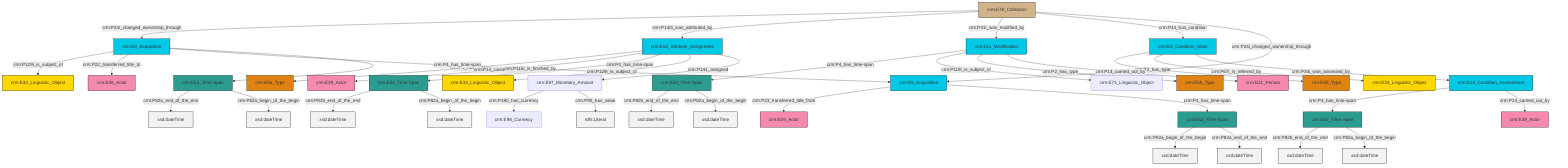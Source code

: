 graph TD
classDef Literal fill:#f2f2f2,stroke:#000000;
classDef CRM_Entity fill:#FFFFFF,stroke:#000000;
classDef Temporal_Entity fill:#00C9E6, stroke:#000000;
classDef Type fill:#E18312, stroke:#000000;
classDef Time-Span fill:#2C9C91, stroke:#000000;
classDef Appellation fill:#FFEB7F, stroke:#000000;
classDef Place fill:#008836, stroke:#000000;
classDef Persistent_Item fill:#B266B2, stroke:#000000;
classDef Conceptual_Object fill:#FFD700, stroke:#000000;
classDef Physical_Thing fill:#D2B48C, stroke:#000000;
classDef Actor fill:#f58aad, stroke:#000000;
classDef PC_Classes fill:#4ce600, stroke:#000000;
classDef Multi fill:#cccccc,stroke:#000000;

2["crm:E52_Time-Span"]:::Time-Span -->|crm:P82a_begin_of_the_begin| 3[xsd:dateTime]:::Literal
4["crm:E52_Time-Span"]:::Time-Span -->|crm:P82b_end_of_the_end| 5[xsd:dateTime]:::Literal
6["crm:E3_Condition_State"]:::Temporal_Entity -->|crm:P2_has_type| 7["crm:E55_Type"]:::Type
8["crm:E11_Modification"]:::Temporal_Entity -->|crm:P4_has_time-span| 9["crm:E52_Time-Span"]:::Time-Span
10["crm:E78_Collection"]:::Physical_Thing -->|crm:P24i_changed_ownership_through| 11["crm:E8_Acquisition"]:::Temporal_Entity
8["crm:E11_Modification"]:::Temporal_Entity -->|crm:P119i_is_subject_of| 14["crm:E73_Linguistic_Object"]:::Default
11["crm:E8_Acquisition"]:::Temporal_Entity -->|crm:P129i_is_subject_of| 15["crm:E33_Linguistic_Object"]:::Conceptual_Object
10["crm:E78_Collection"]:::Physical_Thing -->|crm:P140i_was_attributed_by| 16["crm:E13_Attribute_Assignment"]:::Temporal_Entity
10["crm:E78_Collection"]:::Physical_Thing -->|crm:P31i_was_modified_by| 8["crm:E11_Modification"]:::Temporal_Entity
23["crm:E14_Condition_Assessment"]:::Temporal_Entity -->|crm:P4_has_time-span| 24["crm:E52_Time-Span"]:::Time-Span
8["crm:E11_Modification"]:::Temporal_Entity -->|crm:P2_has_type| 25["crm:E55_Type"]:::Type
8["crm:E11_Modification"]:::Temporal_Entity -->|crm:P14_carried_out_by| 26["crm:E21_Person"]:::Actor
16["crm:E13_Attribute_Assignment"]:::Temporal_Entity -->|crm:P2_has_type| 28["crm:E55_Type"]:::Type
11["crm:E8_Acquisition"]:::Temporal_Entity -->|crm:P22_transferred_title_to| 29["crm:E39_Actor"]:::Actor
6["crm:E3_Condition_State"]:::Temporal_Entity -->|crm:P67i_is_referred_by| 30["crm:E33_Linguistic_Object"]:::Conceptual_Object
4["crm:E52_Time-Span"]:::Time-Span -->|crm:P82a_begin_of_the_begin| 31[xsd:dateTime]:::Literal
16["crm:E13_Attribute_Assignment"]:::Temporal_Entity -->|crm:P14_carried_out_by| 32["crm:E39_Actor"]:::Actor
18["crm:E97_Monetary_Amount"]:::Default -->|crm:P180_has_currency| 33["crm:E98_Currency"]:::Default
35["crm:E8_Acquisition"]:::Temporal_Entity -->|crm:P23_transferred_title_from| 0["crm:E39_Actor"]:::Actor
35["crm:E8_Acquisition"]:::Temporal_Entity -->|crm:P4_has_time-span| 2["crm:E52_Time-Span"]:::Time-Span
9["crm:E52_Time-Span"]:::Time-Span -->|crm:P82b_end_of_the_end| 36[xsd:dateTime]:::Literal
18["crm:E97_Monetary_Amount"]:::Default -->|crm:P90_has_value| 38[rdfs:Literal]:::Literal
6["crm:E3_Condition_State"]:::Temporal_Entity -->|crm:P34i_was_assessed_by| 23["crm:E14_Condition_Assessment"]:::Temporal_Entity
9["crm:E52_Time-Span"]:::Time-Span -->|crm:P82a_begin_of_the_begin| 41[xsd:dateTime]:::Literal
16["crm:E13_Attribute_Assignment"]:::Temporal_Entity -->|crm:P4_has_time-span| 4["crm:E52_Time-Span"]:::Time-Span
16["crm:E13_Attribute_Assignment"]:::Temporal_Entity -->|crm:P129i_is_subject_of| 39["crm:E33_Linguistic_Object"]:::Conceptual_Object
11["crm:E8_Acquisition"]:::Temporal_Entity -->|crm:P115i_is_finished_by| 35["crm:E8_Acquisition"]:::Temporal_Entity
42["crm:E52_Time-Span"]:::Time-Span -->|crm:P82a_end_of_the_end| 44[xsd:dateTime]:::Literal
11["crm:E8_Acquisition"]:::Temporal_Entity -->|crm:P4_has_time-span| 42["crm:E52_Time-Span"]:::Time-Span
42["crm:E52_Time-Span"]:::Time-Span -->|crm:P82a_begin_of_the_begin| 50[xsd:dateTime]:::Literal
23["crm:E14_Condition_Assessment"]:::Temporal_Entity -->|crm:P14_carried_out_by| 12["crm:E39_Actor"]:::Actor
24["crm:E52_Time-Span"]:::Time-Span -->|crm:P82b_end_of_the_end| 51[xsd:dateTime]:::Literal
10["crm:E78_Collection"]:::Physical_Thing -->|crm:P44_has_condition| 6["crm:E3_Condition_State"]:::Temporal_Entity
2["crm:E52_Time-Span"]:::Time-Span -->|crm:P82a_end_of_the_end| 58[xsd:dateTime]:::Literal
16["crm:E13_Attribute_Assignment"]:::Temporal_Entity -->|crm:P141_assigned| 18["crm:E97_Monetary_Amount"]:::Default
10["crm:E78_Collection"]:::Physical_Thing -->|crm:P24i_changed_ownership_through| 35["crm:E8_Acquisition"]:::Temporal_Entity
24["crm:E52_Time-Span"]:::Time-Span -->|crm:P82a_begin_of_the_begin| 62[xsd:dateTime]:::Literal